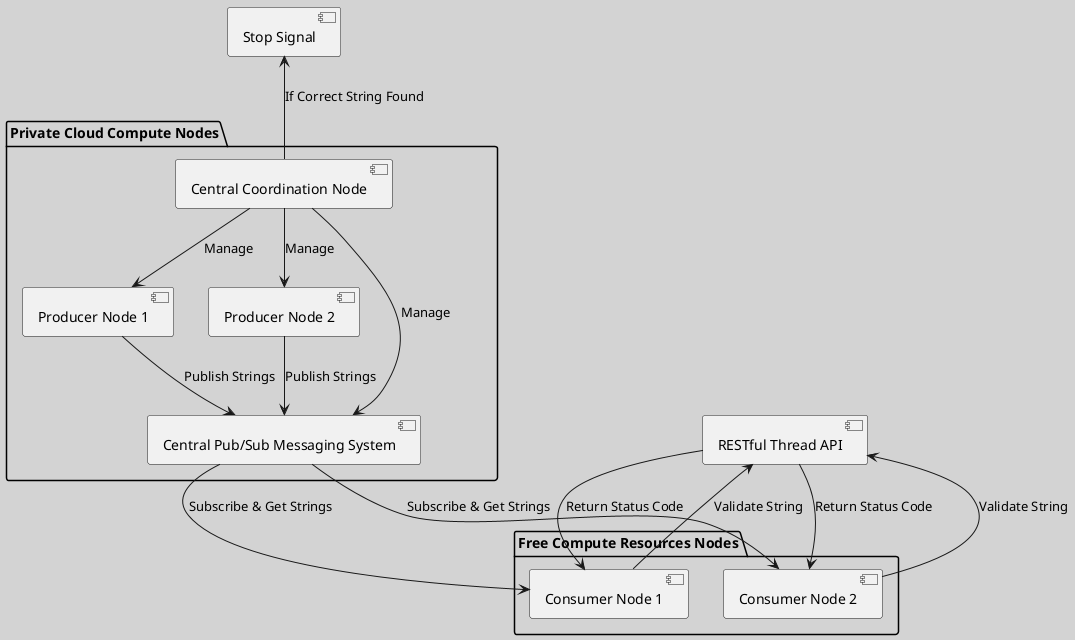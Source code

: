 @startuml
skinparam backgroundColor #D3D3D3

package "Private Cloud Compute Nodes" {
    [Central Coordination Node] as Coordinator
    [Producer Node 1] as PrivateProducer1
    [Producer Node 2] as PrivateProducer2
    [Central Pub/Sub Messaging System] as PubSub
}

package "Free Compute Resources Nodes" {
    [Consumer Node 1] as FreeConsumer1
    [Consumer Node 2] as FreeConsumer2
}
    
[RESTful Thread API] as API

Coordinator --> PrivateProducer1 : Manage
Coordinator --> PrivateProducer2 : Manage
Coordinator --> PubSub : Manage
    
PrivateProducer1 --> PubSub : Publish Strings
PrivateProducer2 --> PubSub : Publish Strings

PubSub --> FreeConsumer1 : Subscribe & Get Strings
PubSub --> FreeConsumer2 : Subscribe & Get Strings

FreeConsumer1 --> API : Validate String
FreeConsumer2 --> API : Validate String

API --> FreeConsumer1 : Return Status Code
API --> FreeConsumer2 : Return Status Code

Coordinator -up-> [Stop Signal] : If Correct String Found

@enduml
